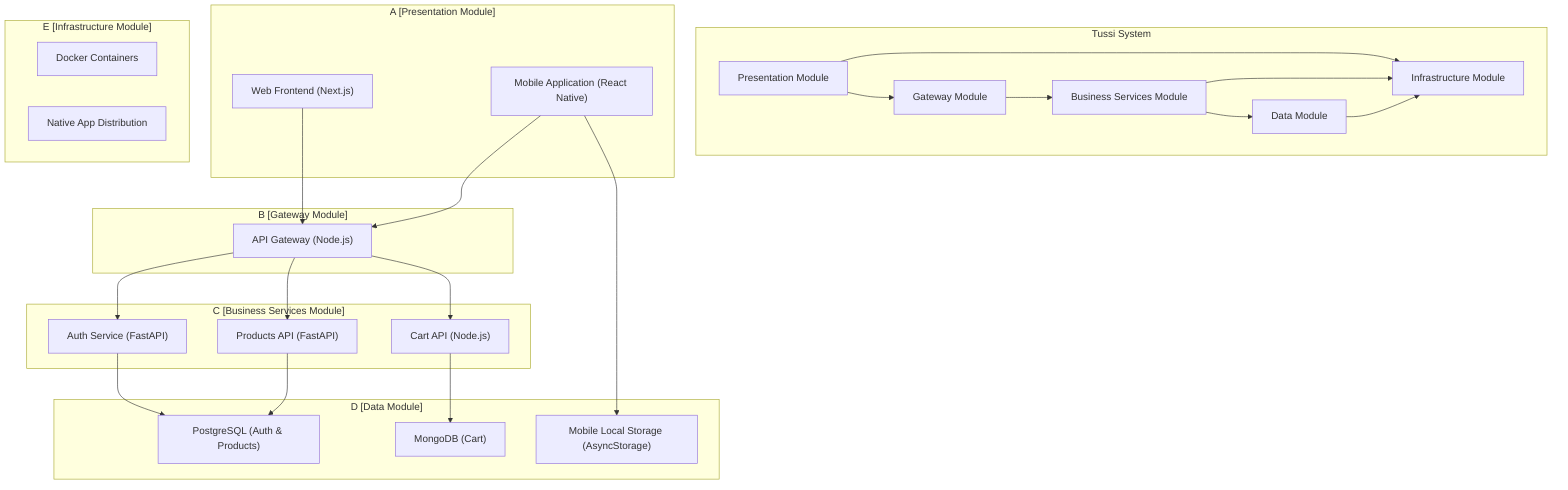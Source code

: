 graph TD
    subgraph "Tussi System"
        A["Presentation Module"]
        B["Gateway Module"]
        C["Business Services Module"]
        D["Data Module"]
        E["Infrastructure Module"]
    end

    A --> B
    B --> C
    C --> D
    A --> E
    C --> E
    D --> E

    subgraph "A [Presentation Module]"
        A1["Web Frontend (Next.js)"]
        A2["Mobile Application (React Native)"]
    end

    subgraph "B [Gateway Module]"
        B1["API Gateway (Node.js)"]
    end

    subgraph "C [Business Services Module]"
        C1["Auth Service (FastAPI)"]
        C2["Products API (FastAPI)"]
        C3["Cart API (Node.js)"]
    end

    subgraph "D [Data Module]"
        D1["PostgreSQL (Auth & Products)"]
        D2["MongoDB (Cart)"]
        D3["Mobile Local Storage (AsyncStorage)"]
    end

    subgraph "E [Infrastructure Module]"
        E1["Docker Containers"]
        E2["Native App Distribution"]
    end

    A1 --> B1
    A2 --> B1
    B1 --> C1
    B1 --> C2
    B1 --> C3
    C1 --> D1
    C2 --> D1
    C3 --> D2
    A2 --> D3
